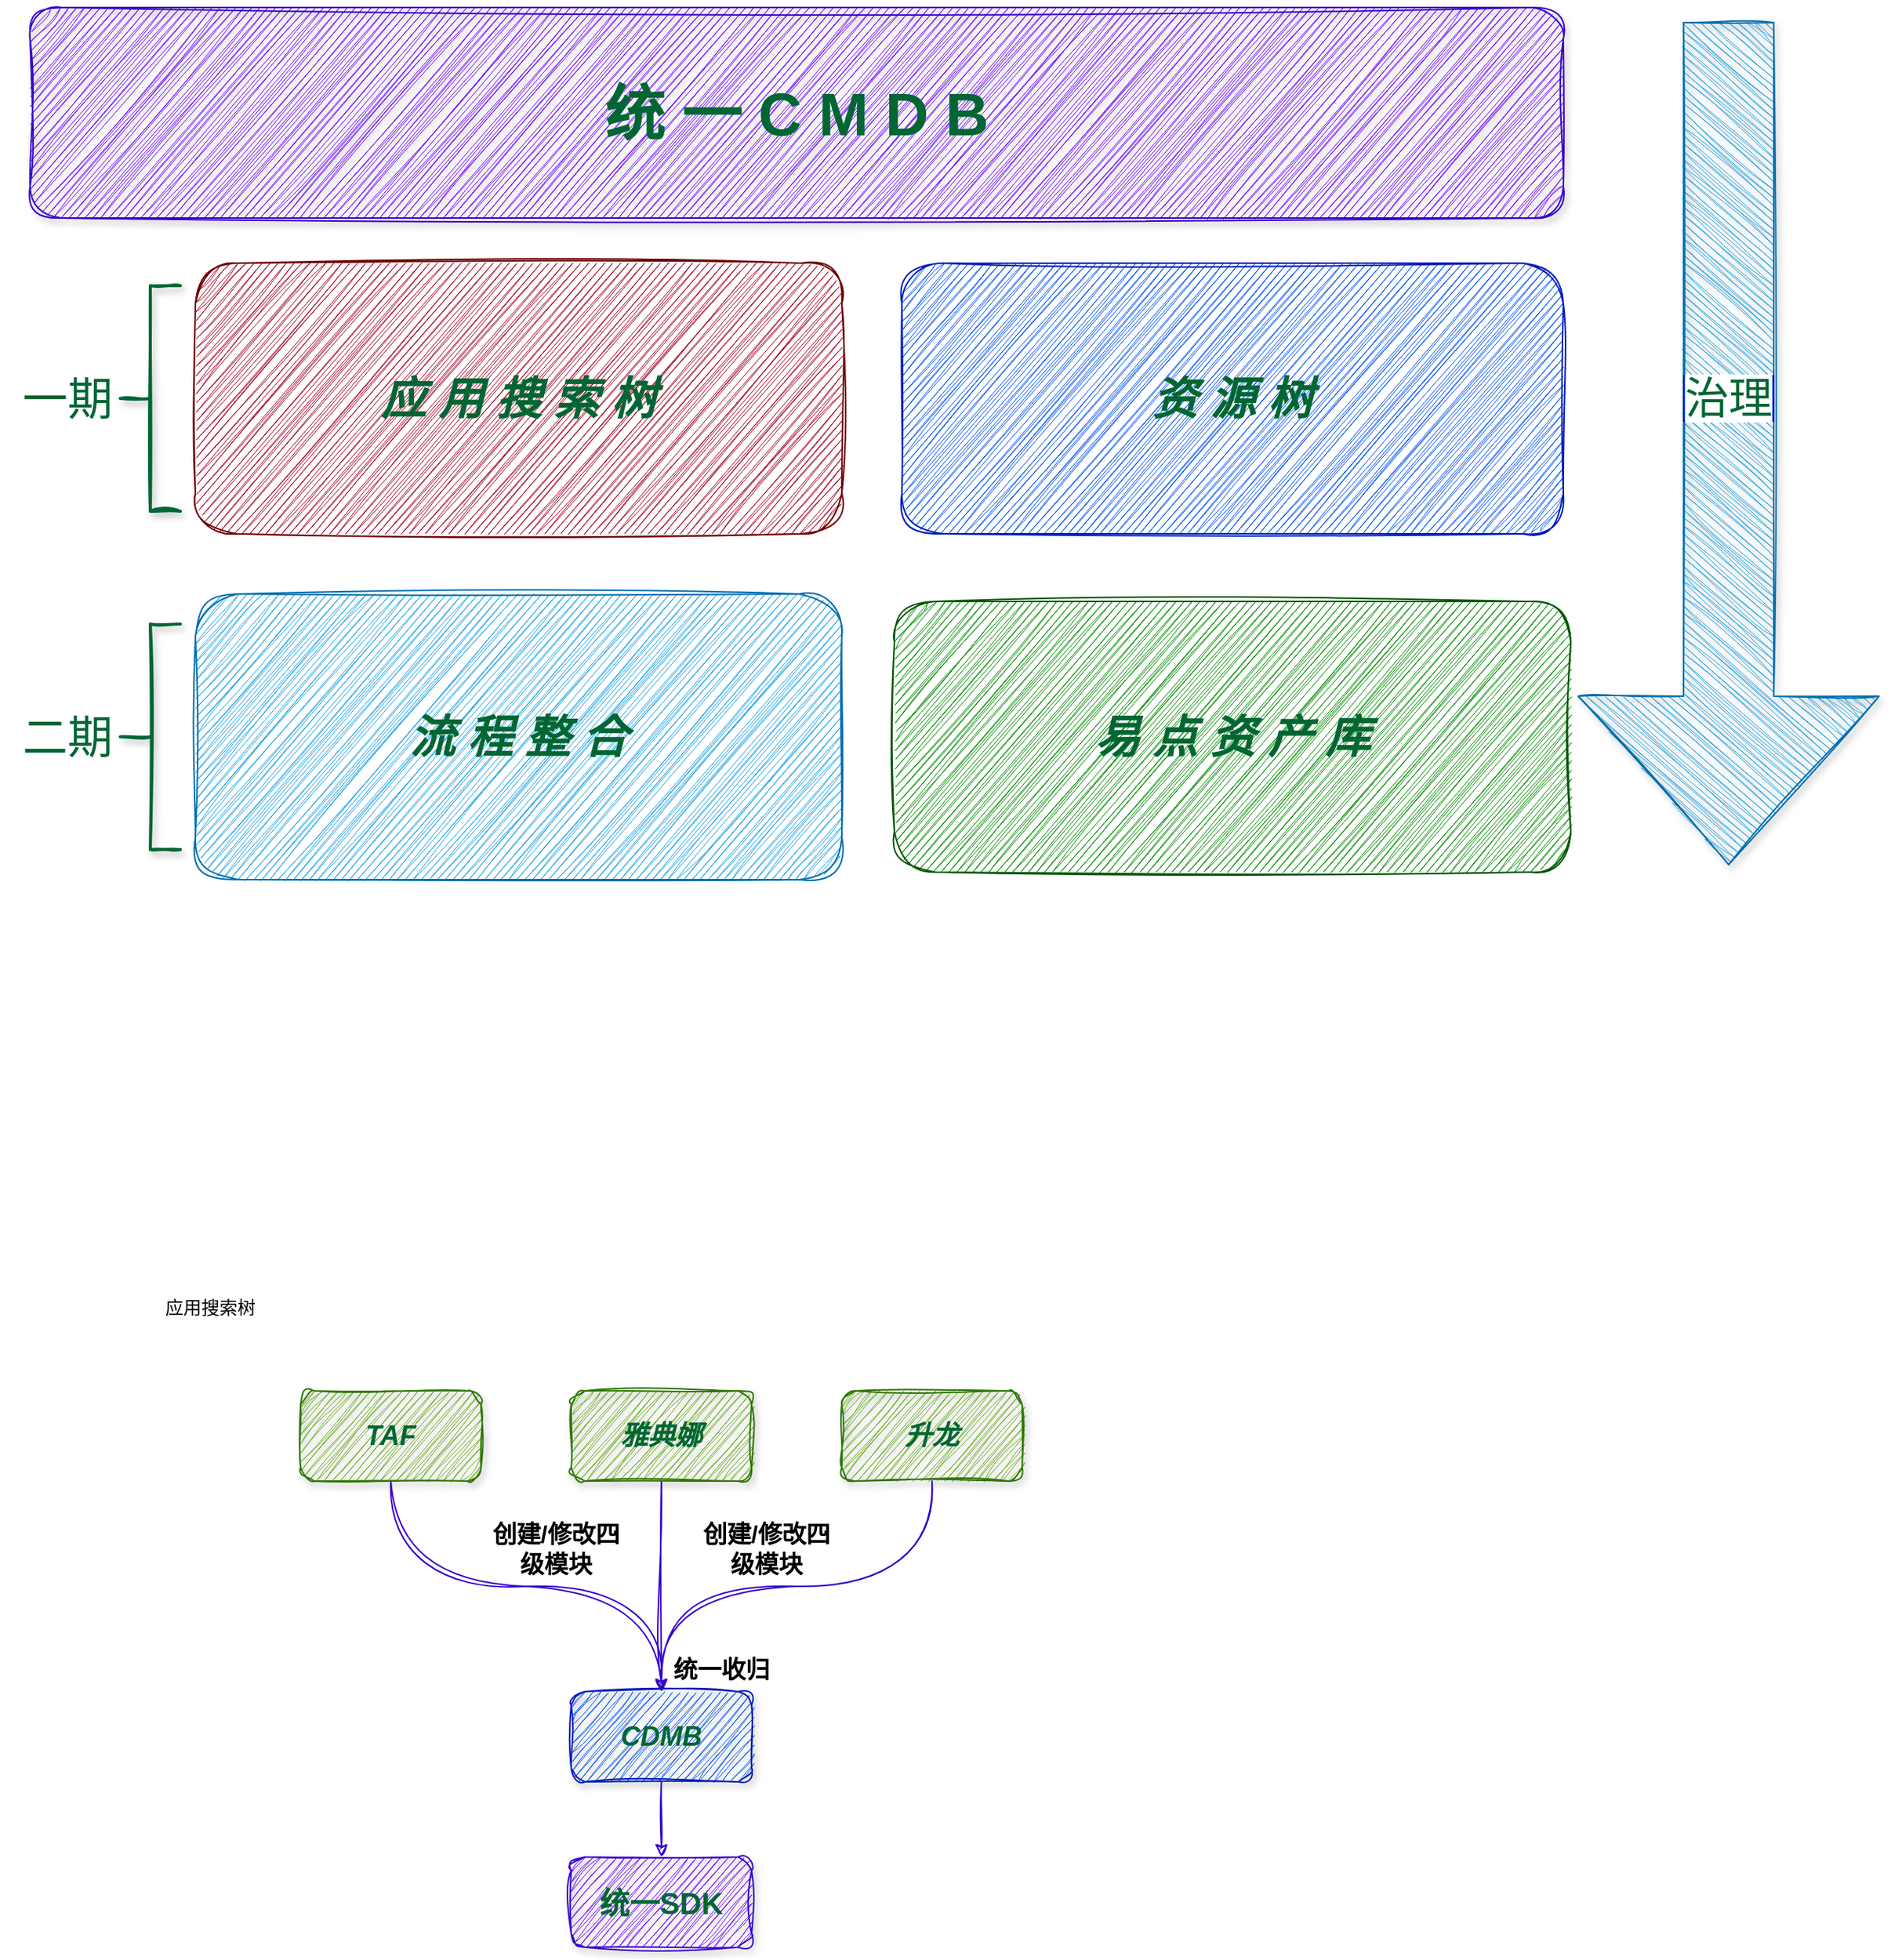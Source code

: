 <mxfile version="26.1.0">
  <diagram name="第 1 页" id="2yHP19Uey-rh5iO2b3wj">
    <mxGraphModel dx="2534" dy="780" grid="1" gridSize="10" guides="1" tooltips="1" connect="1" arrows="1" fold="1" page="1" pageScale="1" pageWidth="1100" pageHeight="850" math="0" shadow="0">
      <root>
        <mxCell id="0" />
        <mxCell id="1" parent="0" />
        <mxCell id="9ioXR2oahRmJ3f3cC8P8-1" value="&lt;b&gt;&lt;font style=&quot;color: rgb(0, 102, 51); font-size: 40px;&quot;&gt;统 一 C M D B&lt;/font&gt;&lt;/b&gt;" style="rounded=1;whiteSpace=wrap;html=1;fillColor=#6a00ff;strokeColor=#3700CC;shadow=1;sketch=1;curveFitting=1;jiggle=2;glass=0;fontColor=#ffffff;align=center;" vertex="1" parent="1">
          <mxGeometry x="-140" y="50" width="1020" height="140" as="geometry" />
        </mxCell>
        <mxCell id="9ioXR2oahRmJ3f3cC8P8-2" value="&lt;font style=&quot;font-size: 30px; color: rgb(0, 102, 51);&quot;&gt;&lt;b&gt;&lt;i&gt;应 用 搜 索 树&lt;/i&gt;&lt;/b&gt;&lt;/font&gt;" style="rounded=1;whiteSpace=wrap;html=1;fillColor=#a20025;strokeColor=#6F0000;glass=0;sketch=1;curveFitting=1;jiggle=2;fontColor=#ffffff;" vertex="1" parent="1">
          <mxGeometry x="-30" y="220" width="430" height="180" as="geometry" />
        </mxCell>
        <mxCell id="9ioXR2oahRmJ3f3cC8P8-3" value="&lt;font style=&quot;color: rgb(0, 102, 51);&quot;&gt;&lt;b&gt;&lt;i&gt;&lt;font style=&quot;font-size: 30px;&quot;&gt;资 源&amp;nbsp;&lt;/font&gt;&lt;font style=&quot;font-size: 30px;&quot;&gt;树&lt;/font&gt;&lt;/i&gt;&lt;/b&gt;&lt;/font&gt;" style="rounded=1;whiteSpace=wrap;html=1;fillColor=#0050ef;strokeColor=#001DBC;fontColor=#ffffff;shadow=0;sketch=1;curveFitting=1;jiggle=2;" vertex="1" parent="1">
          <mxGeometry x="440" y="220" width="440" height="180" as="geometry" />
        </mxCell>
        <mxCell id="9ioXR2oahRmJ3f3cC8P8-4" value="&lt;b style=&quot;color: rgb(0, 102, 51); font-size: 30px;&quot;&gt;&lt;i&gt;易 点 资 产 库&lt;/i&gt;&lt;/b&gt;" style="rounded=1;whiteSpace=wrap;html=1;fillColor=#008a00;strokeColor=#005700;shadow=0;sketch=1;curveFitting=1;jiggle=2;fontColor=#ffffff;" vertex="1" parent="1">
          <mxGeometry x="435" y="445" width="450" height="180" as="geometry" />
        </mxCell>
        <mxCell id="9ioXR2oahRmJ3f3cC8P8-5" value="&lt;i style=&quot;color: rgb(0, 102, 51); font-size: 30px;&quot;&gt;&lt;b&gt;流 程 整 合&lt;/b&gt;&lt;/i&gt;" style="rounded=1;whiteSpace=wrap;html=1;fillColor=#1ba1e2;strokeColor=#006EAF;sketch=1;curveFitting=1;jiggle=2;fontColor=#ffffff;" vertex="1" parent="1">
          <mxGeometry x="-30" y="440" width="430" height="190" as="geometry" />
        </mxCell>
        <mxCell id="9ioXR2oahRmJ3f3cC8P8-8" value="" style="shape=singleArrow;direction=south;whiteSpace=wrap;html=1;fillColor=#1ba1e2;strokeColor=#006EAF;fontColor=#ffffff;shadow=1;sketch=1;curveFitting=1;jiggle=2;" vertex="1" parent="1">
          <mxGeometry x="890" y="60" width="200" height="560" as="geometry" />
        </mxCell>
        <mxCell id="9ioXR2oahRmJ3f3cC8P8-9" value="&lt;font style=&quot;font-size: 29px; color: rgb(0, 102, 51); background-color: light-dark(#ffffff, var(--ge-dark-color, #121212));&quot;&gt;治理&lt;/font&gt;" style="text;html=1;align=center;verticalAlign=middle;whiteSpace=wrap;rounded=0;fillColor=#0050ef;fontColor=#ffffff;strokeColor=#001DBC;" vertex="1" parent="1">
          <mxGeometry x="960" y="295" width="60" height="30" as="geometry" />
        </mxCell>
        <mxCell id="9ioXR2oahRmJ3f3cC8P8-13" value="" style="strokeWidth=2;html=1;shape=mxgraph.flowchart.annotation_2;align=left;labelPosition=right;pointerEvents=1;shadow=1;sketch=1;curveFitting=1;jiggle=2;strokeColor=#006633;" vertex="1" parent="1">
          <mxGeometry x="-80" y="235" width="40" height="150" as="geometry" />
        </mxCell>
        <mxCell id="9ioXR2oahRmJ3f3cC8P8-14" value="&lt;font style=&quot;font-size: 30px; color: rgb(0, 102, 51);&quot;&gt;一期&lt;/font&gt;" style="text;html=1;align=center;verticalAlign=middle;whiteSpace=wrap;rounded=0;" vertex="1" parent="1">
          <mxGeometry x="-160" y="295" width="90" height="30" as="geometry" />
        </mxCell>
        <mxCell id="9ioXR2oahRmJ3f3cC8P8-17" value="" style="strokeWidth=2;html=1;shape=mxgraph.flowchart.annotation_2;align=left;labelPosition=right;pointerEvents=1;shadow=1;sketch=1;curveFitting=1;jiggle=2;strokeColor=#006633;" vertex="1" parent="1">
          <mxGeometry x="-80" y="460" width="40" height="150" as="geometry" />
        </mxCell>
        <mxCell id="9ioXR2oahRmJ3f3cC8P8-18" value="&lt;font style=&quot;font-size: 30px; color: rgb(0, 102, 51);&quot;&gt;二期&lt;/font&gt;" style="text;html=1;align=center;verticalAlign=middle;whiteSpace=wrap;rounded=0;" vertex="1" parent="1">
          <mxGeometry x="-160" y="520" width="90" height="30" as="geometry" />
        </mxCell>
        <mxCell id="9ioXR2oahRmJ3f3cC8P8-24" style="edgeStyle=orthogonalEdgeStyle;rounded=0;orthogonalLoop=1;jettySize=auto;html=1;entryX=0.5;entryY=0;entryDx=0;entryDy=0;curved=1;fillColor=#6a00ff;strokeColor=#3700CC;sketch=1;curveFitting=1;jiggle=2;" edge="1" parent="1" source="9ioXR2oahRmJ3f3cC8P8-19" target="9ioXR2oahRmJ3f3cC8P8-23">
          <mxGeometry relative="1" as="geometry">
            <Array as="points">
              <mxPoint x="100" y="1100" />
              <mxPoint x="280" y="1100" />
            </Array>
          </mxGeometry>
        </mxCell>
        <mxCell id="9ioXR2oahRmJ3f3cC8P8-19" value="&lt;font style=&quot;color: rgb(0, 102, 51); font-size: 18px;&quot;&gt;&lt;b style=&quot;&quot;&gt;&lt;i style=&quot;&quot;&gt;TAF&lt;/i&gt;&lt;/b&gt;&lt;/font&gt;" style="rounded=1;whiteSpace=wrap;html=1;fillColor=#60a917;fontColor=#ffffff;strokeColor=#2D7600;sketch=1;curveFitting=1;jiggle=2;shadow=1;" vertex="1" parent="1">
          <mxGeometry x="40" y="970" width="120" height="60" as="geometry" />
        </mxCell>
        <mxCell id="9ioXR2oahRmJ3f3cC8P8-20" value="应用搜索树" style="text;html=1;align=center;verticalAlign=middle;whiteSpace=wrap;rounded=0;" vertex="1" parent="1">
          <mxGeometry x="-70" y="890" width="100" height="50" as="geometry" />
        </mxCell>
        <mxCell id="9ioXR2oahRmJ3f3cC8P8-25" style="edgeStyle=orthogonalEdgeStyle;rounded=0;orthogonalLoop=1;jettySize=auto;html=1;entryX=0.5;entryY=0;entryDx=0;entryDy=0;fillColor=#6a00ff;strokeColor=#3700CC;sketch=1;curveFitting=1;jiggle=2;" edge="1" parent="1" source="9ioXR2oahRmJ3f3cC8P8-21" target="9ioXR2oahRmJ3f3cC8P8-23">
          <mxGeometry relative="1" as="geometry" />
        </mxCell>
        <mxCell id="9ioXR2oahRmJ3f3cC8P8-21" value="&lt;font color=&quot;#006633&quot;&gt;&lt;span style=&quot;font-size: 18px;&quot;&gt;&lt;b&gt;&lt;i&gt;雅典娜&lt;/i&gt;&lt;/b&gt;&lt;/span&gt;&lt;/font&gt;" style="rounded=1;whiteSpace=wrap;html=1;fillColor=#60a917;fontColor=#ffffff;strokeColor=#2D7600;sketch=1;curveFitting=1;jiggle=2;shadow=1;" vertex="1" parent="1">
          <mxGeometry x="220" y="970" width="120" height="60" as="geometry" />
        </mxCell>
        <mxCell id="9ioXR2oahRmJ3f3cC8P8-26" style="edgeStyle=orthogonalEdgeStyle;rounded=0;orthogonalLoop=1;jettySize=auto;html=1;entryX=0.5;entryY=0;entryDx=0;entryDy=0;curved=1;sketch=1;curveFitting=1;jiggle=2;fillColor=#6a00ff;strokeColor=#3700CC;" edge="1" parent="1" source="9ioXR2oahRmJ3f3cC8P8-22" target="9ioXR2oahRmJ3f3cC8P8-23">
          <mxGeometry relative="1" as="geometry">
            <Array as="points">
              <mxPoint x="460" y="1100" />
              <mxPoint x="280" y="1100" />
            </Array>
          </mxGeometry>
        </mxCell>
        <mxCell id="9ioXR2oahRmJ3f3cC8P8-22" value="&lt;font color=&quot;#006633&quot;&gt;&lt;span style=&quot;font-size: 18px;&quot;&gt;&lt;b&gt;&lt;i&gt;升龙&lt;/i&gt;&lt;/b&gt;&lt;/span&gt;&lt;/font&gt;" style="rounded=1;whiteSpace=wrap;html=1;fillColor=#60a917;fontColor=#ffffff;strokeColor=#2D7600;sketch=1;curveFitting=1;jiggle=2;shadow=1;" vertex="1" parent="1">
          <mxGeometry x="400" y="970" width="120" height="60" as="geometry" />
        </mxCell>
        <mxCell id="9ioXR2oahRmJ3f3cC8P8-34" value="" style="edgeStyle=orthogonalEdgeStyle;rounded=0;orthogonalLoop=1;jettySize=auto;html=1;fillColor=#6a00ff;strokeColor=#3700CC;sketch=1;curveFitting=1;jiggle=2;" edge="1" parent="1" source="9ioXR2oahRmJ3f3cC8P8-23" target="9ioXR2oahRmJ3f3cC8P8-33">
          <mxGeometry relative="1" as="geometry" />
        </mxCell>
        <mxCell id="9ioXR2oahRmJ3f3cC8P8-23" value="&lt;font color=&quot;#006633&quot;&gt;&lt;span style=&quot;font-size: 18px;&quot;&gt;&lt;b&gt;&lt;i&gt;CDMB&lt;/i&gt;&lt;/b&gt;&lt;/span&gt;&lt;/font&gt;" style="rounded=1;whiteSpace=wrap;html=1;fillColor=#0050ef;fontColor=#ffffff;strokeColor=#001DBC;sketch=1;curveFitting=1;jiggle=2;shadow=1;" vertex="1" parent="1">
          <mxGeometry x="220" y="1170" width="120" height="60" as="geometry" />
        </mxCell>
        <mxCell id="9ioXR2oahRmJ3f3cC8P8-27" value="&lt;b&gt;&lt;font style=&quot;font-size: 16px;&quot;&gt;创建/修改四级模块&lt;/font&gt;&lt;/b&gt;" style="text;html=1;align=center;verticalAlign=middle;whiteSpace=wrap;rounded=0;" vertex="1" parent="1">
          <mxGeometry x="160" y="1060" width="100" height="30" as="geometry" />
        </mxCell>
        <mxCell id="9ioXR2oahRmJ3f3cC8P8-31" value="&lt;b&gt;&lt;font style=&quot;font-size: 16px;&quot;&gt;创建/修改四级模块&lt;/font&gt;&lt;/b&gt;" style="text;html=1;align=center;verticalAlign=middle;whiteSpace=wrap;rounded=0;" vertex="1" parent="1">
          <mxGeometry x="300" y="1060" width="100" height="30" as="geometry" />
        </mxCell>
        <mxCell id="9ioXR2oahRmJ3f3cC8P8-32" value="&lt;b&gt;&lt;font style=&quot;font-size: 16px;&quot;&gt;统一收归&lt;/font&gt;&lt;/b&gt;" style="text;html=1;align=center;verticalAlign=middle;whiteSpace=wrap;rounded=0;sketch=1;curveFitting=1;jiggle=2;" vertex="1" parent="1">
          <mxGeometry x="270" y="1140" width="100" height="30" as="geometry" />
        </mxCell>
        <mxCell id="9ioXR2oahRmJ3f3cC8P8-33" value="&lt;font style=&quot;color: rgb(0, 102, 51); font-size: 20px;&quot;&gt;&lt;b&gt;统一SDK&lt;/b&gt;&lt;/font&gt;" style="rounded=1;whiteSpace=wrap;html=1;fillColor=#6a00ff;fontColor=#ffffff;strokeColor=#3700CC;glass=0;sketch=1;curveFitting=1;jiggle=2;shadow=1;" vertex="1" parent="1">
          <mxGeometry x="220" y="1280" width="120" height="60" as="geometry" />
        </mxCell>
      </root>
    </mxGraphModel>
  </diagram>
</mxfile>
